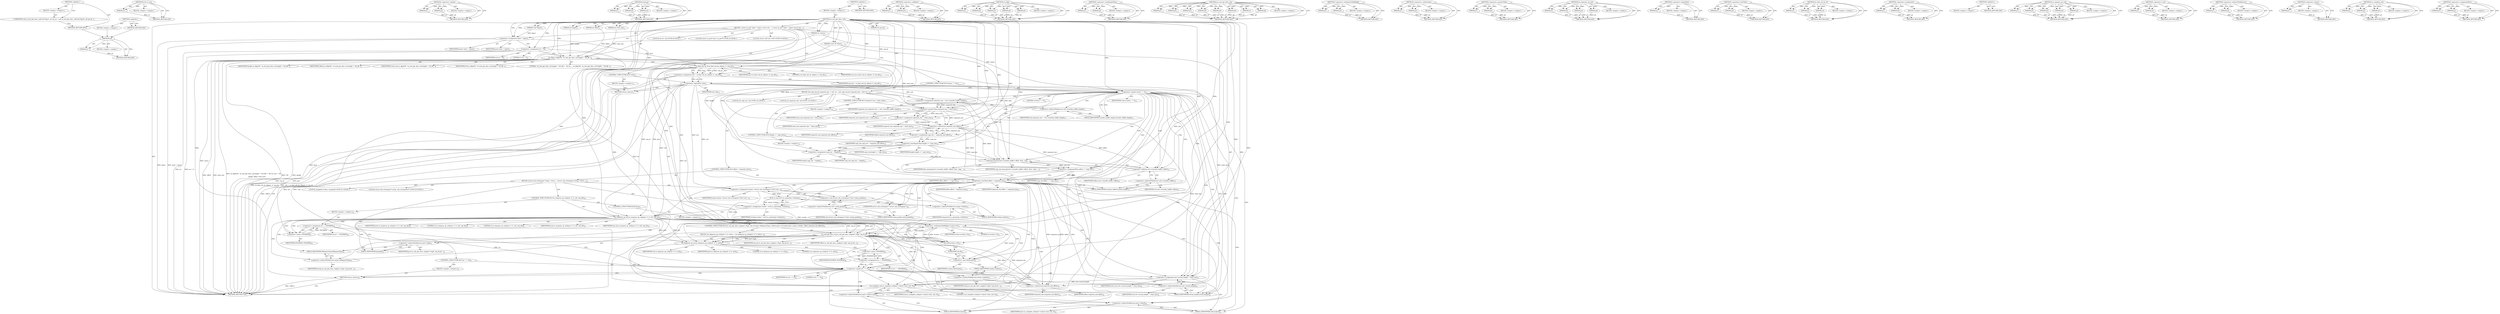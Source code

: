 digraph "&lt;global&gt;" {
vulnerable_307 [label=<(METHOD,u8)>];
vulnerable_308 [label=<(PARAM,p1)>];
vulnerable_309 [label=<(BLOCK,&lt;empty&gt;,&lt;empty&gt;)>];
vulnerable_310 [label=<(METHOD_RETURN,ANY)>];
vulnerable_280 [label=<(METHOD,le16_to_cpu)>];
vulnerable_281 [label=<(PARAM,p1)>];
vulnerable_282 [label=<(BLOCK,&lt;empty&gt;,&lt;empty&gt;)>];
vulnerable_283 [label=<(METHOD_RETURN,ANY)>];
vulnerable_229 [label=<(METHOD,&lt;operator&gt;.equals)>];
vulnerable_230 [label=<(PARAM,p1)>];
vulnerable_231 [label=<(PARAM,p2)>];
vulnerable_232 [label=<(BLOCK,&lt;empty&gt;,&lt;empty&gt;)>];
vulnerable_233 [label=<(METHOD_RETURN,ANY)>];
vulnerable_254 [label=<(METHOD,memcpy)>];
vulnerable_255 [label=<(PARAM,p1)>];
vulnerable_256 [label=<(PARAM,p2)>];
vulnerable_257 [label=<(PARAM,p3)>];
vulnerable_258 [label=<(BLOCK,&lt;empty&gt;,&lt;empty&gt;)>];
vulnerable_259 [label=<(METHOD_RETURN,ANY)>];
vulnerable_6 [label=<(METHOD,&lt;global&gt;)<SUB>1</SUB>>];
vulnerable_7 [label=<(BLOCK,&lt;empty&gt;,&lt;empty&gt;)<SUB>1</SUB>>];
vulnerable_8 [label=<(METHOD,oz_hcd_get_desc_cnf)<SUB>1</SUB>>];
vulnerable_9 [label=<(PARAM,void *hport)<SUB>1</SUB>>];
vulnerable_10 [label=<(PARAM,u8 req_id)<SUB>1</SUB>>];
vulnerable_11 [label=<(PARAM,int status)<SUB>1</SUB>>];
vulnerable_12 [label=<(PARAM,const u8 *desc)<SUB>1</SUB>>];
vulnerable_13 [label=<(PARAM,int length)<SUB>2</SUB>>];
vulnerable_14 [label=<(PARAM,int offset)<SUB>2</SUB>>];
vulnerable_15 [label=<(PARAM,int total_size)<SUB>2</SUB>>];
vulnerable_16 [label=<(BLOCK,{
 	struct oz_port *port = hport;
 	struct urb ...,{
 	struct oz_port *port = hport;
 	struct urb ...)<SUB>3</SUB>>];
vulnerable_17 [label="<(LOCAL,struct oz_port* port: oz_port*)<SUB>4</SUB>>"];
vulnerable_18 [label=<(&lt;operator&gt;.assignment,*port = hport)<SUB>4</SUB>>];
vulnerable_19 [label=<(IDENTIFIER,port,*port = hport)<SUB>4</SUB>>];
vulnerable_20 [label=<(IDENTIFIER,hport,*port = hport)<SUB>4</SUB>>];
vulnerable_21 [label="<(LOCAL,struct urb* urb: urb*)<SUB>5</SUB>>"];
vulnerable_22 [label="<(LOCAL,int err: int)<SUB>6</SUB>>"];
vulnerable_23 [label=<(&lt;operator&gt;.assignment,err = 0)<SUB>6</SUB>>];
vulnerable_24 [label=<(IDENTIFIER,err,err = 0)<SUB>6</SUB>>];
vulnerable_25 [label=<(LITERAL,0,err = 0)<SUB>6</SUB>>];
vulnerable_26 [label=<(oz_dbg,oz_dbg(ON, &quot;oz_hcd_get_desc_cnf length = %d off...)<SUB>8</SUB>>];
vulnerable_27 [label=<(IDENTIFIER,ON,oz_dbg(ON, &quot;oz_hcd_get_desc_cnf length = %d off...)<SUB>8</SUB>>];
vulnerable_28 [label=<(LITERAL,&quot;oz_hcd_get_desc_cnf length = %d offs = %d tot_...,oz_dbg(ON, &quot;oz_hcd_get_desc_cnf length = %d off...)<SUB>8</SUB>>];
vulnerable_29 [label=<(IDENTIFIER,length,oz_dbg(ON, &quot;oz_hcd_get_desc_cnf length = %d off...)<SUB>9</SUB>>];
vulnerable_30 [label=<(IDENTIFIER,offset,oz_dbg(ON, &quot;oz_hcd_get_desc_cnf length = %d off...)<SUB>9</SUB>>];
vulnerable_31 [label=<(IDENTIFIER,total_size,oz_dbg(ON, &quot;oz_hcd_get_desc_cnf length = %d off...)<SUB>9</SUB>>];
vulnerable_32 [label=<(&lt;operator&gt;.assignment,urb = oz_find_urb_by_id(port, 0, req_id))<SUB>10</SUB>>];
vulnerable_33 [label=<(IDENTIFIER,urb,urb = oz_find_urb_by_id(port, 0, req_id))<SUB>10</SUB>>];
vulnerable_34 [label=<(oz_find_urb_by_id,oz_find_urb_by_id(port, 0, req_id))<SUB>10</SUB>>];
vulnerable_35 [label=<(IDENTIFIER,port,oz_find_urb_by_id(port, 0, req_id))<SUB>10</SUB>>];
vulnerable_36 [label=<(LITERAL,0,oz_find_urb_by_id(port, 0, req_id))<SUB>10</SUB>>];
vulnerable_37 [label=<(IDENTIFIER,req_id,oz_find_urb_by_id(port, 0, req_id))<SUB>10</SUB>>];
vulnerable_38 [label=<(CONTROL_STRUCTURE,IF,if (!urb))<SUB>11</SUB>>];
vulnerable_39 [label=<(&lt;operator&gt;.logicalNot,!urb)<SUB>11</SUB>>];
vulnerable_40 [label=<(IDENTIFIER,urb,!urb)<SUB>11</SUB>>];
vulnerable_41 [label=<(BLOCK,&lt;empty&gt;,&lt;empty&gt;)<SUB>12</SUB>>];
vulnerable_42 [label=<(RETURN,return;,return;)<SUB>12</SUB>>];
vulnerable_43 [label=<(CONTROL_STRUCTURE,IF,if (status == 0))<SUB>13</SUB>>];
vulnerable_44 [label=<(&lt;operator&gt;.equals,status == 0)<SUB>13</SUB>>];
vulnerable_45 [label=<(IDENTIFIER,status,status == 0)<SUB>13</SUB>>];
vulnerable_46 [label=<(LITERAL,0,status == 0)<SUB>13</SUB>>];
vulnerable_47 [label=<(BLOCK,{
		int copy_len;
		int required_size = urb-&gt;tr...,{
		int copy_len;
		int required_size = urb-&gt;tr...)<SUB>13</SUB>>];
vulnerable_48 [label="<(LOCAL,int copy_len: int)<SUB>14</SUB>>"];
vulnerable_49 [label="<(LOCAL,int required_size: int)<SUB>15</SUB>>"];
vulnerable_50 [label=<(&lt;operator&gt;.assignment,required_size = urb-&gt;transfer_buffer_length)<SUB>15</SUB>>];
vulnerable_51 [label=<(IDENTIFIER,required_size,required_size = urb-&gt;transfer_buffer_length)<SUB>15</SUB>>];
vulnerable_52 [label=<(&lt;operator&gt;.indirectFieldAccess,urb-&gt;transfer_buffer_length)<SUB>15</SUB>>];
vulnerable_53 [label=<(IDENTIFIER,urb,required_size = urb-&gt;transfer_buffer_length)<SUB>15</SUB>>];
vulnerable_54 [label=<(FIELD_IDENTIFIER,transfer_buffer_length,transfer_buffer_length)<SUB>15</SUB>>];
vulnerable_55 [label=<(CONTROL_STRUCTURE,IF,if (required_size &gt; total_size))<SUB>17</SUB>>];
vulnerable_56 [label=<(&lt;operator&gt;.greaterThan,required_size &gt; total_size)<SUB>17</SUB>>];
vulnerable_57 [label=<(IDENTIFIER,required_size,required_size &gt; total_size)<SUB>17</SUB>>];
vulnerable_58 [label=<(IDENTIFIER,total_size,required_size &gt; total_size)<SUB>17</SUB>>];
vulnerable_59 [label=<(BLOCK,&lt;empty&gt;,&lt;empty&gt;)<SUB>18</SUB>>];
vulnerable_60 [label=<(&lt;operator&gt;.assignment,required_size = total_size)<SUB>18</SUB>>];
vulnerable_61 [label=<(IDENTIFIER,required_size,required_size = total_size)<SUB>18</SUB>>];
vulnerable_62 [label=<(IDENTIFIER,total_size,required_size = total_size)<SUB>18</SUB>>];
vulnerable_63 [label=<(&lt;operator&gt;.assignment,copy_len = required_size-offset)<SUB>19</SUB>>];
vulnerable_64 [label=<(IDENTIFIER,copy_len,copy_len = required_size-offset)<SUB>19</SUB>>];
vulnerable_65 [label=<(&lt;operator&gt;.subtraction,required_size-offset)<SUB>19</SUB>>];
vulnerable_66 [label=<(IDENTIFIER,required_size,required_size-offset)<SUB>19</SUB>>];
vulnerable_67 [label=<(IDENTIFIER,offset,required_size-offset)<SUB>19</SUB>>];
vulnerable_68 [label=<(CONTROL_STRUCTURE,IF,if (length &lt;= copy_len))<SUB>20</SUB>>];
vulnerable_69 [label=<(&lt;operator&gt;.lessEqualsThan,length &lt;= copy_len)<SUB>20</SUB>>];
vulnerable_70 [label=<(IDENTIFIER,length,length &lt;= copy_len)<SUB>20</SUB>>];
vulnerable_71 [label=<(IDENTIFIER,copy_len,length &lt;= copy_len)<SUB>20</SUB>>];
vulnerable_72 [label=<(BLOCK,&lt;empty&gt;,&lt;empty&gt;)<SUB>21</SUB>>];
vulnerable_73 [label=<(&lt;operator&gt;.assignment,copy_len = length)<SUB>21</SUB>>];
vulnerable_74 [label=<(IDENTIFIER,copy_len,copy_len = length)<SUB>21</SUB>>];
vulnerable_75 [label=<(IDENTIFIER,length,copy_len = length)<SUB>21</SUB>>];
vulnerable_76 [label=<(memcpy,memcpy(urb-&gt;transfer_buffer+offset, desc, copy_...)<SUB>22</SUB>>];
vulnerable_77 [label=<(&lt;operator&gt;.addition,urb-&gt;transfer_buffer+offset)<SUB>22</SUB>>];
vulnerable_78 [label=<(&lt;operator&gt;.indirectFieldAccess,urb-&gt;transfer_buffer)<SUB>22</SUB>>];
vulnerable_79 [label=<(IDENTIFIER,urb,urb-&gt;transfer_buffer+offset)<SUB>22</SUB>>];
vulnerable_80 [label=<(FIELD_IDENTIFIER,transfer_buffer,transfer_buffer)<SUB>22</SUB>>];
vulnerable_81 [label=<(IDENTIFIER,offset,urb-&gt;transfer_buffer+offset)<SUB>22</SUB>>];
vulnerable_82 [label=<(IDENTIFIER,desc,memcpy(urb-&gt;transfer_buffer+offset, desc, copy_...)<SUB>22</SUB>>];
vulnerable_83 [label=<(IDENTIFIER,copy_len,memcpy(urb-&gt;transfer_buffer+offset, desc, copy_...)<SUB>22</SUB>>];
vulnerable_84 [label=<(&lt;operator&gt;.assignmentPlus,offset += copy_len)<SUB>23</SUB>>];
vulnerable_85 [label=<(IDENTIFIER,offset,offset += copy_len)<SUB>23</SUB>>];
vulnerable_86 [label=<(IDENTIFIER,copy_len,offset += copy_len)<SUB>23</SUB>>];
vulnerable_87 [label=<(CONTROL_STRUCTURE,IF,if (offset &lt; required_size))<SUB>24</SUB>>];
vulnerable_88 [label=<(&lt;operator&gt;.lessThan,offset &lt; required_size)<SUB>24</SUB>>];
vulnerable_89 [label=<(IDENTIFIER,offset,offset &lt; required_size)<SUB>24</SUB>>];
vulnerable_90 [label=<(IDENTIFIER,required_size,offset &lt; required_size)<SUB>24</SUB>>];
vulnerable_91 [label=<(BLOCK,{
			struct usb_ctrlrequest *setup =
				(struc...,{
			struct usb_ctrlrequest *setup =
				(struc...)<SUB>24</SUB>>];
vulnerable_92 [label="<(LOCAL,struct usb_ctrlrequest* setup: usb_ctrlrequest*)<SUB>25</SUB>>"];
vulnerable_93 [label=<(&lt;operator&gt;.assignment,*setup =
				(struct usb_ctrlrequest *)urb-&gt;set...)<SUB>25</SUB>>];
vulnerable_94 [label=<(IDENTIFIER,setup,*setup =
				(struct usb_ctrlrequest *)urb-&gt;set...)<SUB>25</SUB>>];
vulnerable_95 [label=<(&lt;operator&gt;.cast,(struct usb_ctrlrequest *)urb-&gt;setup_packet)<SUB>26</SUB>>];
vulnerable_96 [label=<(UNKNOWN,struct usb_ctrlrequest *,struct usb_ctrlrequest *)<SUB>26</SUB>>];
vulnerable_97 [label=<(&lt;operator&gt;.indirectFieldAccess,urb-&gt;setup_packet)<SUB>26</SUB>>];
vulnerable_98 [label=<(IDENTIFIER,urb,(struct usb_ctrlrequest *)urb-&gt;setup_packet)<SUB>26</SUB>>];
vulnerable_99 [label=<(FIELD_IDENTIFIER,setup_packet,setup_packet)<SUB>26</SUB>>];
vulnerable_100 [label="<(LOCAL,unsigned wvalue: unsigned)<SUB>27</SUB>>"];
vulnerable_101 [label=<(&lt;operator&gt;.assignment,wvalue = le16_to_cpu(setup-&gt;wValue))<SUB>27</SUB>>];
vulnerable_102 [label=<(IDENTIFIER,wvalue,wvalue = le16_to_cpu(setup-&gt;wValue))<SUB>27</SUB>>];
vulnerable_103 [label=<(le16_to_cpu,le16_to_cpu(setup-&gt;wValue))<SUB>27</SUB>>];
vulnerable_104 [label=<(&lt;operator&gt;.indirectFieldAccess,setup-&gt;wValue)<SUB>27</SUB>>];
vulnerable_105 [label=<(IDENTIFIER,setup,le16_to_cpu(setup-&gt;wValue))<SUB>27</SUB>>];
vulnerable_106 [label=<(FIELD_IDENTIFIER,wValue,wValue)<SUB>27</SUB>>];
vulnerable_107 [label=<(CONTROL_STRUCTURE,IF,if (oz_enqueue_ep_urb(port, 0, 0, urb, req_id)))<SUB>29</SUB>>];
vulnerable_108 [label=<(oz_enqueue_ep_urb,oz_enqueue_ep_urb(port, 0, 0, urb, req_id))<SUB>29</SUB>>];
vulnerable_109 [label=<(IDENTIFIER,port,oz_enqueue_ep_urb(port, 0, 0, urb, req_id))<SUB>29</SUB>>];
vulnerable_110 [label=<(LITERAL,0,oz_enqueue_ep_urb(port, 0, 0, urb, req_id))<SUB>29</SUB>>];
vulnerable_111 [label=<(LITERAL,0,oz_enqueue_ep_urb(port, 0, 0, urb, req_id))<SUB>29</SUB>>];
vulnerable_112 [label=<(IDENTIFIER,urb,oz_enqueue_ep_urb(port, 0, 0, urb, req_id))<SUB>29</SUB>>];
vulnerable_113 [label=<(IDENTIFIER,req_id,oz_enqueue_ep_urb(port, 0, 0, urb, req_id))<SUB>29</SUB>>];
vulnerable_114 [label=<(BLOCK,&lt;empty&gt;,&lt;empty&gt;)<SUB>30</SUB>>];
vulnerable_115 [label=<(&lt;operator&gt;.assignment,err = -ENOMEM)<SUB>30</SUB>>];
vulnerable_116 [label=<(IDENTIFIER,err,err = -ENOMEM)<SUB>30</SUB>>];
vulnerable_117 [label=<(&lt;operator&gt;.minus,-ENOMEM)<SUB>30</SUB>>];
vulnerable_118 [label=<(IDENTIFIER,ENOMEM,-ENOMEM)<SUB>30</SUB>>];
vulnerable_119 [label=<(CONTROL_STRUCTURE,ELSE,else)<SUB>31</SUB>>];
vulnerable_120 [label=<(BLOCK,&lt;empty&gt;,&lt;empty&gt;)<SUB>31</SUB>>];
vulnerable_121 [label=<(CONTROL_STRUCTURE,IF,if (oz_usb_get_desc_req(port-&gt;hpd, req_id,
					setup-&gt;bRequestType, (u8)(wvalue&gt;&gt;8),
					(u8)wvalue, setup-&gt;wIndex, offset,
					required_size-offset)))<SUB>31</SUB>>];
vulnerable_122 [label=<(oz_usb_get_desc_req,oz_usb_get_desc_req(port-&gt;hpd, req_id,
					set...)<SUB>31</SUB>>];
vulnerable_123 [label=<(&lt;operator&gt;.indirectFieldAccess,port-&gt;hpd)<SUB>31</SUB>>];
vulnerable_124 [label=<(IDENTIFIER,port,oz_usb_get_desc_req(port-&gt;hpd, req_id,
					set...)<SUB>31</SUB>>];
vulnerable_125 [label=<(FIELD_IDENTIFIER,hpd,hpd)<SUB>31</SUB>>];
vulnerable_126 [label=<(IDENTIFIER,req_id,oz_usb_get_desc_req(port-&gt;hpd, req_id,
					set...)<SUB>31</SUB>>];
vulnerable_127 [label=<(&lt;operator&gt;.indirectFieldAccess,setup-&gt;bRequestType)<SUB>32</SUB>>];
vulnerable_128 [label=<(IDENTIFIER,setup,oz_usb_get_desc_req(port-&gt;hpd, req_id,
					set...)<SUB>32</SUB>>];
vulnerable_129 [label=<(FIELD_IDENTIFIER,bRequestType,bRequestType)<SUB>32</SUB>>];
vulnerable_130 [label=<(u8,(u8)(wvalue&gt;&gt;8))<SUB>32</SUB>>];
vulnerable_131 [label=<(&lt;operator&gt;.arithmeticShiftRight,wvalue&gt;&gt;8)<SUB>32</SUB>>];
vulnerable_132 [label=<(IDENTIFIER,wvalue,wvalue&gt;&gt;8)<SUB>32</SUB>>];
vulnerable_133 [label=<(LITERAL,8,wvalue&gt;&gt;8)<SUB>32</SUB>>];
vulnerable_134 [label=<(&lt;operator&gt;.cast,(u8)wvalue)<SUB>33</SUB>>];
vulnerable_135 [label=<(UNKNOWN,u8,u8)<SUB>33</SUB>>];
vulnerable_136 [label=<(IDENTIFIER,wvalue,(u8)wvalue)<SUB>33</SUB>>];
vulnerable_137 [label=<(&lt;operator&gt;.indirectFieldAccess,setup-&gt;wIndex)<SUB>33</SUB>>];
vulnerable_138 [label=<(IDENTIFIER,setup,oz_usb_get_desc_req(port-&gt;hpd, req_id,
					set...)<SUB>33</SUB>>];
vulnerable_139 [label=<(FIELD_IDENTIFIER,wIndex,wIndex)<SUB>33</SUB>>];
vulnerable_140 [label=<(IDENTIFIER,offset,oz_usb_get_desc_req(port-&gt;hpd, req_id,
					set...)<SUB>33</SUB>>];
vulnerable_141 [label=<(&lt;operator&gt;.subtraction,required_size-offset)<SUB>34</SUB>>];
vulnerable_142 [label=<(IDENTIFIER,required_size,required_size-offset)<SUB>34</SUB>>];
vulnerable_143 [label=<(IDENTIFIER,offset,required_size-offset)<SUB>34</SUB>>];
vulnerable_144 [label=<(BLOCK,{
				oz_dequeue_ep_urb(port, 0, 0, urb);
				e...,{
				oz_dequeue_ep_urb(port, 0, 0, urb);
				e...)<SUB>34</SUB>>];
vulnerable_145 [label=<(oz_dequeue_ep_urb,oz_dequeue_ep_urb(port, 0, 0, urb))<SUB>35</SUB>>];
vulnerable_146 [label=<(IDENTIFIER,port,oz_dequeue_ep_urb(port, 0, 0, urb))<SUB>35</SUB>>];
vulnerable_147 [label=<(LITERAL,0,oz_dequeue_ep_urb(port, 0, 0, urb))<SUB>35</SUB>>];
vulnerable_148 [label=<(LITERAL,0,oz_dequeue_ep_urb(port, 0, 0, urb))<SUB>35</SUB>>];
vulnerable_149 [label=<(IDENTIFIER,urb,oz_dequeue_ep_urb(port, 0, 0, urb))<SUB>35</SUB>>];
vulnerable_150 [label=<(&lt;operator&gt;.assignment,err = -ENOMEM)<SUB>36</SUB>>];
vulnerable_151 [label=<(IDENTIFIER,err,err = -ENOMEM)<SUB>36</SUB>>];
vulnerable_152 [label=<(&lt;operator&gt;.minus,-ENOMEM)<SUB>36</SUB>>];
vulnerable_153 [label=<(IDENTIFIER,ENOMEM,-ENOMEM)<SUB>36</SUB>>];
vulnerable_154 [label=<(CONTROL_STRUCTURE,IF,if (err == 0))<SUB>38</SUB>>];
vulnerable_155 [label=<(&lt;operator&gt;.equals,err == 0)<SUB>38</SUB>>];
vulnerable_156 [label=<(IDENTIFIER,err,err == 0)<SUB>38</SUB>>];
vulnerable_157 [label=<(LITERAL,0,err == 0)<SUB>38</SUB>>];
vulnerable_158 [label=<(BLOCK,&lt;empty&gt;,&lt;empty&gt;)<SUB>39</SUB>>];
vulnerable_159 [label=<(RETURN,return;,return;)<SUB>39</SUB>>];
vulnerable_160 [label=<(&lt;operator&gt;.assignment,urb-&gt;actual_length = total_size)<SUB>42</SUB>>];
vulnerable_161 [label=<(&lt;operator&gt;.indirectFieldAccess,urb-&gt;actual_length)<SUB>42</SUB>>];
vulnerable_162 [label=<(IDENTIFIER,urb,urb-&gt;actual_length = total_size)<SUB>42</SUB>>];
vulnerable_163 [label=<(FIELD_IDENTIFIER,actual_length,actual_length)<SUB>42</SUB>>];
vulnerable_164 [label=<(IDENTIFIER,total_size,urb-&gt;actual_length = total_size)<SUB>42</SUB>>];
vulnerable_165 [label=<(oz_complete_urb,oz_complete_urb(port-&gt;ozhcd-&gt;hcd, urb, 0))<SUB>43</SUB>>];
vulnerable_166 [label=<(&lt;operator&gt;.indirectFieldAccess,port-&gt;ozhcd-&gt;hcd)<SUB>43</SUB>>];
vulnerable_167 [label=<(&lt;operator&gt;.indirectFieldAccess,port-&gt;ozhcd)<SUB>43</SUB>>];
vulnerable_168 [label=<(IDENTIFIER,port,oz_complete_urb(port-&gt;ozhcd-&gt;hcd, urb, 0))<SUB>43</SUB>>];
vulnerable_169 [label=<(FIELD_IDENTIFIER,ozhcd,ozhcd)<SUB>43</SUB>>];
vulnerable_170 [label=<(FIELD_IDENTIFIER,hcd,hcd)<SUB>43</SUB>>];
vulnerable_171 [label=<(IDENTIFIER,urb,oz_complete_urb(port-&gt;ozhcd-&gt;hcd, urb, 0))<SUB>43</SUB>>];
vulnerable_172 [label=<(LITERAL,0,oz_complete_urb(port-&gt;ozhcd-&gt;hcd, urb, 0))<SUB>43</SUB>>];
vulnerable_173 [label=<(METHOD_RETURN,void)<SUB>1</SUB>>];
vulnerable_175 [label=<(METHOD_RETURN,ANY)<SUB>1</SUB>>];
vulnerable_260 [label=<(METHOD,&lt;operator&gt;.addition)>];
vulnerable_261 [label=<(PARAM,p1)>];
vulnerable_262 [label=<(PARAM,p2)>];
vulnerable_263 [label=<(BLOCK,&lt;empty&gt;,&lt;empty&gt;)>];
vulnerable_264 [label=<(METHOD_RETURN,ANY)>];
vulnerable_211 [label=<(METHOD,oz_dbg)>];
vulnerable_212 [label=<(PARAM,p1)>];
vulnerable_213 [label=<(PARAM,p2)>];
vulnerable_214 [label=<(PARAM,p3)>];
vulnerable_215 [label=<(PARAM,p4)>];
vulnerable_216 [label=<(PARAM,p5)>];
vulnerable_217 [label=<(BLOCK,&lt;empty&gt;,&lt;empty&gt;)>];
vulnerable_218 [label=<(METHOD_RETURN,ANY)>];
vulnerable_249 [label=<(METHOD,&lt;operator&gt;.lessEqualsThan)>];
vulnerable_250 [label=<(PARAM,p1)>];
vulnerable_251 [label=<(PARAM,p2)>];
vulnerable_252 [label=<(BLOCK,&lt;empty&gt;,&lt;empty&gt;)>];
vulnerable_253 [label=<(METHOD_RETURN,ANY)>];
vulnerable_296 [label=<(METHOD,oz_usb_get_desc_req)>];
vulnerable_297 [label=<(PARAM,p1)>];
vulnerable_298 [label=<(PARAM,p2)>];
vulnerable_299 [label=<(PARAM,p3)>];
vulnerable_300 [label=<(PARAM,p4)>];
vulnerable_301 [label=<(PARAM,p5)>];
vulnerable_302 [label=<(PARAM,p6)>];
vulnerable_303 [label=<(PARAM,p7)>];
vulnerable_304 [label=<(PARAM,p8)>];
vulnerable_305 [label=<(BLOCK,&lt;empty&gt;,&lt;empty&gt;)>];
vulnerable_306 [label=<(METHOD_RETURN,ANY)>];
vulnerable_311 [label=<(METHOD,&lt;operator&gt;.arithmeticShiftRight)>];
vulnerable_312 [label=<(PARAM,p1)>];
vulnerable_313 [label=<(PARAM,p2)>];
vulnerable_314 [label=<(BLOCK,&lt;empty&gt;,&lt;empty&gt;)>];
vulnerable_315 [label=<(METHOD_RETURN,ANY)>];
vulnerable_244 [label=<(METHOD,&lt;operator&gt;.subtraction)>];
vulnerable_245 [label=<(PARAM,p1)>];
vulnerable_246 [label=<(PARAM,p2)>];
vulnerable_247 [label=<(BLOCK,&lt;empty&gt;,&lt;empty&gt;)>];
vulnerable_248 [label=<(METHOD_RETURN,ANY)>];
vulnerable_239 [label=<(METHOD,&lt;operator&gt;.greaterThan)>];
vulnerable_240 [label=<(PARAM,p1)>];
vulnerable_241 [label=<(PARAM,p2)>];
vulnerable_242 [label=<(BLOCK,&lt;empty&gt;,&lt;empty&gt;)>];
vulnerable_243 [label=<(METHOD_RETURN,ANY)>];
vulnerable_316 [label=<(METHOD,oz_dequeue_ep_urb)>];
vulnerable_317 [label=<(PARAM,p1)>];
vulnerable_318 [label=<(PARAM,p2)>];
vulnerable_319 [label=<(PARAM,p3)>];
vulnerable_320 [label=<(PARAM,p4)>];
vulnerable_321 [label=<(BLOCK,&lt;empty&gt;,&lt;empty&gt;)>];
vulnerable_322 [label=<(METHOD_RETURN,ANY)>];
vulnerable_225 [label=<(METHOD,&lt;operator&gt;.logicalNot)>];
vulnerable_226 [label=<(PARAM,p1)>];
vulnerable_227 [label=<(BLOCK,&lt;empty&gt;,&lt;empty&gt;)>];
vulnerable_228 [label=<(METHOD_RETURN,ANY)>];
vulnerable_270 [label=<(METHOD,&lt;operator&gt;.lessThan)>];
vulnerable_271 [label=<(PARAM,p1)>];
vulnerable_272 [label=<(PARAM,p2)>];
vulnerable_273 [label=<(BLOCK,&lt;empty&gt;,&lt;empty&gt;)>];
vulnerable_274 [label=<(METHOD_RETURN,ANY)>];
vulnerable_219 [label=<(METHOD,oz_find_urb_by_id)>];
vulnerable_220 [label=<(PARAM,p1)>];
vulnerable_221 [label=<(PARAM,p2)>];
vulnerable_222 [label=<(PARAM,p3)>];
vulnerable_223 [label=<(BLOCK,&lt;empty&gt;,&lt;empty&gt;)>];
vulnerable_224 [label=<(METHOD_RETURN,ANY)>];
vulnerable_206 [label=<(METHOD,&lt;operator&gt;.assignment)>];
vulnerable_207 [label=<(PARAM,p1)>];
vulnerable_208 [label=<(PARAM,p2)>];
vulnerable_209 [label=<(BLOCK,&lt;empty&gt;,&lt;empty&gt;)>];
vulnerable_210 [label=<(METHOD_RETURN,ANY)>];
vulnerable_200 [label=<(METHOD,&lt;global&gt;)<SUB>1</SUB>>];
vulnerable_201 [label=<(BLOCK,&lt;empty&gt;,&lt;empty&gt;)>];
vulnerable_202 [label=<(METHOD_RETURN,ANY)>];
vulnerable_284 [label=<(METHOD,oz_enqueue_ep_urb)>];
vulnerable_285 [label=<(PARAM,p1)>];
vulnerable_286 [label=<(PARAM,p2)>];
vulnerable_287 [label=<(PARAM,p3)>];
vulnerable_288 [label=<(PARAM,p4)>];
vulnerable_289 [label=<(PARAM,p5)>];
vulnerable_290 [label=<(BLOCK,&lt;empty&gt;,&lt;empty&gt;)>];
vulnerable_291 [label=<(METHOD_RETURN,ANY)>];
vulnerable_275 [label=<(METHOD,&lt;operator&gt;.cast)>];
vulnerable_276 [label=<(PARAM,p1)>];
vulnerable_277 [label=<(PARAM,p2)>];
vulnerable_278 [label=<(BLOCK,&lt;empty&gt;,&lt;empty&gt;)>];
vulnerable_279 [label=<(METHOD_RETURN,ANY)>];
vulnerable_234 [label=<(METHOD,&lt;operator&gt;.indirectFieldAccess)>];
vulnerable_235 [label=<(PARAM,p1)>];
vulnerable_236 [label=<(PARAM,p2)>];
vulnerable_237 [label=<(BLOCK,&lt;empty&gt;,&lt;empty&gt;)>];
vulnerable_238 [label=<(METHOD_RETURN,ANY)>];
vulnerable_292 [label=<(METHOD,&lt;operator&gt;.minus)>];
vulnerable_293 [label=<(PARAM,p1)>];
vulnerable_294 [label=<(BLOCK,&lt;empty&gt;,&lt;empty&gt;)>];
vulnerable_295 [label=<(METHOD_RETURN,ANY)>];
vulnerable_323 [label=<(METHOD,oz_complete_urb)>];
vulnerable_324 [label=<(PARAM,p1)>];
vulnerable_325 [label=<(PARAM,p2)>];
vulnerable_326 [label=<(PARAM,p3)>];
vulnerable_327 [label=<(BLOCK,&lt;empty&gt;,&lt;empty&gt;)>];
vulnerable_328 [label=<(METHOD_RETURN,ANY)>];
vulnerable_265 [label=<(METHOD,&lt;operator&gt;.assignmentPlus)>];
vulnerable_266 [label=<(PARAM,p1)>];
vulnerable_267 [label=<(PARAM,p2)>];
vulnerable_268 [label=<(BLOCK,&lt;empty&gt;,&lt;empty&gt;)>];
vulnerable_269 [label=<(METHOD_RETURN,ANY)>];
fixed_6 [label=<(METHOD,&lt;global&gt;)<SUB>1</SUB>>];
fixed_7 [label=<(BLOCK,&lt;empty&gt;,&lt;empty&gt;)<SUB>1</SUB>>];
fixed_8 [label=<(UNKNOWN,void oz_hcd_get_desc_cnf(void *hport, u8 req_id...,void oz_hcd_get_desc_cnf(void *hport, u8 req_id...)<SUB>1</SUB>>];
fixed_9 [label=<(METHOD_RETURN,ANY)<SUB>1</SUB>>];
fixed_14 [label=<(METHOD,&lt;global&gt;)<SUB>1</SUB>>];
fixed_15 [label=<(BLOCK,&lt;empty&gt;,&lt;empty&gt;)>];
fixed_16 [label=<(METHOD_RETURN,ANY)>];
vulnerable_307 -> vulnerable_308  [key=0, label="AST: "];
vulnerable_307 -> vulnerable_308  [key=1, label="DDG: "];
vulnerable_307 -> vulnerable_309  [key=0, label="AST: "];
vulnerable_307 -> vulnerable_310  [key=0, label="AST: "];
vulnerable_307 -> vulnerable_310  [key=1, label="CFG: "];
vulnerable_308 -> vulnerable_310  [key=0, label="DDG: p1"];
vulnerable_280 -> vulnerable_281  [key=0, label="AST: "];
vulnerable_280 -> vulnerable_281  [key=1, label="DDG: "];
vulnerable_280 -> vulnerable_282  [key=0, label="AST: "];
vulnerable_280 -> vulnerable_283  [key=0, label="AST: "];
vulnerable_280 -> vulnerable_283  [key=1, label="CFG: "];
vulnerable_281 -> vulnerable_283  [key=0, label="DDG: p1"];
vulnerable_229 -> vulnerable_230  [key=0, label="AST: "];
vulnerable_229 -> vulnerable_230  [key=1, label="DDG: "];
vulnerable_229 -> vulnerable_232  [key=0, label="AST: "];
vulnerable_229 -> vulnerable_231  [key=0, label="AST: "];
vulnerable_229 -> vulnerable_231  [key=1, label="DDG: "];
vulnerable_229 -> vulnerable_233  [key=0, label="AST: "];
vulnerable_229 -> vulnerable_233  [key=1, label="CFG: "];
vulnerable_230 -> vulnerable_233  [key=0, label="DDG: p1"];
vulnerable_231 -> vulnerable_233  [key=0, label="DDG: p2"];
vulnerable_254 -> vulnerable_255  [key=0, label="AST: "];
vulnerable_254 -> vulnerable_255  [key=1, label="DDG: "];
vulnerable_254 -> vulnerable_258  [key=0, label="AST: "];
vulnerable_254 -> vulnerable_256  [key=0, label="AST: "];
vulnerable_254 -> vulnerable_256  [key=1, label="DDG: "];
vulnerable_254 -> vulnerable_259  [key=0, label="AST: "];
vulnerable_254 -> vulnerable_259  [key=1, label="CFG: "];
vulnerable_254 -> vulnerable_257  [key=0, label="AST: "];
vulnerable_254 -> vulnerable_257  [key=1, label="DDG: "];
vulnerable_255 -> vulnerable_259  [key=0, label="DDG: p1"];
vulnerable_256 -> vulnerable_259  [key=0, label="DDG: p2"];
vulnerable_257 -> vulnerable_259  [key=0, label="DDG: p3"];
vulnerable_6 -> vulnerable_7  [key=0, label="AST: "];
vulnerable_6 -> vulnerable_175  [key=0, label="AST: "];
vulnerable_6 -> vulnerable_175  [key=1, label="CFG: "];
vulnerable_7 -> vulnerable_8  [key=0, label="AST: "];
vulnerable_8 -> vulnerable_9  [key=0, label="AST: "];
vulnerable_8 -> vulnerable_9  [key=1, label="DDG: "];
vulnerable_8 -> vulnerable_10  [key=0, label="AST: "];
vulnerable_8 -> vulnerable_10  [key=1, label="DDG: "];
vulnerable_8 -> vulnerable_11  [key=0, label="AST: "];
vulnerable_8 -> vulnerable_11  [key=1, label="DDG: "];
vulnerable_8 -> vulnerable_12  [key=0, label="AST: "];
vulnerable_8 -> vulnerable_12  [key=1, label="DDG: "];
vulnerable_8 -> vulnerable_13  [key=0, label="AST: "];
vulnerable_8 -> vulnerable_13  [key=1, label="DDG: "];
vulnerable_8 -> vulnerable_14  [key=0, label="AST: "];
vulnerable_8 -> vulnerable_14  [key=1, label="DDG: "];
vulnerable_8 -> vulnerable_15  [key=0, label="AST: "];
vulnerable_8 -> vulnerable_15  [key=1, label="DDG: "];
vulnerable_8 -> vulnerable_16  [key=0, label="AST: "];
vulnerable_8 -> vulnerable_173  [key=0, label="AST: "];
vulnerable_8 -> vulnerable_18  [key=0, label="CFG: "];
vulnerable_8 -> vulnerable_18  [key=1, label="DDG: "];
vulnerable_8 -> vulnerable_23  [key=0, label="DDG: "];
vulnerable_8 -> vulnerable_160  [key=0, label="DDG: "];
vulnerable_8 -> vulnerable_26  [key=0, label="DDG: "];
vulnerable_8 -> vulnerable_165  [key=0, label="DDG: "];
vulnerable_8 -> vulnerable_34  [key=0, label="DDG: "];
vulnerable_8 -> vulnerable_39  [key=0, label="DDG: "];
vulnerable_8 -> vulnerable_42  [key=0, label="DDG: "];
vulnerable_8 -> vulnerable_44  [key=0, label="DDG: "];
vulnerable_8 -> vulnerable_84  [key=0, label="DDG: "];
vulnerable_8 -> vulnerable_76  [key=0, label="DDG: "];
vulnerable_8 -> vulnerable_56  [key=0, label="DDG: "];
vulnerable_8 -> vulnerable_60  [key=0, label="DDG: "];
vulnerable_8 -> vulnerable_65  [key=0, label="DDG: "];
vulnerable_8 -> vulnerable_69  [key=0, label="DDG: "];
vulnerable_8 -> vulnerable_73  [key=0, label="DDG: "];
vulnerable_8 -> vulnerable_77  [key=0, label="DDG: "];
vulnerable_8 -> vulnerable_88  [key=0, label="DDG: "];
vulnerable_8 -> vulnerable_108  [key=0, label="DDG: "];
vulnerable_8 -> vulnerable_155  [key=0, label="DDG: "];
vulnerable_8 -> vulnerable_159  [key=0, label="DDG: "];
vulnerable_8 -> vulnerable_117  [key=0, label="DDG: "];
vulnerable_8 -> vulnerable_122  [key=0, label="DDG: "];
vulnerable_8 -> vulnerable_134  [key=0, label="DDG: "];
vulnerable_8 -> vulnerable_141  [key=0, label="DDG: "];
vulnerable_8 -> vulnerable_145  [key=0, label="DDG: "];
vulnerable_8 -> vulnerable_131  [key=0, label="DDG: "];
vulnerable_8 -> vulnerable_152  [key=0, label="DDG: "];
vulnerable_9 -> vulnerable_18  [key=0, label="DDG: hport"];
vulnerable_10 -> vulnerable_34  [key=0, label="DDG: req_id"];
vulnerable_11 -> vulnerable_173  [key=0, label="DDG: status"];
vulnerable_11 -> vulnerable_44  [key=0, label="DDG: status"];
vulnerable_12 -> vulnerable_173  [key=0, label="DDG: desc"];
vulnerable_12 -> vulnerable_76  [key=0, label="DDG: desc"];
vulnerable_13 -> vulnerable_26  [key=0, label="DDG: length"];
vulnerable_14 -> vulnerable_26  [key=0, label="DDG: offset"];
vulnerable_15 -> vulnerable_26  [key=0, label="DDG: total_size"];
vulnerable_16 -> vulnerable_17  [key=0, label="AST: "];
vulnerable_16 -> vulnerable_18  [key=0, label="AST: "];
vulnerable_16 -> vulnerable_21  [key=0, label="AST: "];
vulnerable_16 -> vulnerable_22  [key=0, label="AST: "];
vulnerable_16 -> vulnerable_23  [key=0, label="AST: "];
vulnerable_16 -> vulnerable_26  [key=0, label="AST: "];
vulnerable_16 -> vulnerable_32  [key=0, label="AST: "];
vulnerable_16 -> vulnerable_38  [key=0, label="AST: "];
vulnerable_16 -> vulnerable_43  [key=0, label="AST: "];
vulnerable_16 -> vulnerable_160  [key=0, label="AST: "];
vulnerable_16 -> vulnerable_165  [key=0, label="AST: "];
vulnerable_18 -> vulnerable_19  [key=0, label="AST: "];
vulnerable_18 -> vulnerable_20  [key=0, label="AST: "];
vulnerable_18 -> vulnerable_23  [key=0, label="CFG: "];
vulnerable_18 -> vulnerable_173  [key=0, label="DDG: hport"];
vulnerable_18 -> vulnerable_173  [key=1, label="DDG: *port = hport"];
vulnerable_18 -> vulnerable_34  [key=0, label="DDG: port"];
vulnerable_23 -> vulnerable_24  [key=0, label="AST: "];
vulnerable_23 -> vulnerable_25  [key=0, label="AST: "];
vulnerable_23 -> vulnerable_26  [key=0, label="CFG: "];
vulnerable_23 -> vulnerable_173  [key=0, label="DDG: err"];
vulnerable_23 -> vulnerable_173  [key=1, label="DDG: err = 0"];
vulnerable_23 -> vulnerable_155  [key=0, label="DDG: err"];
vulnerable_26 -> vulnerable_27  [key=0, label="AST: "];
vulnerable_26 -> vulnerable_28  [key=0, label="AST: "];
vulnerable_26 -> vulnerable_29  [key=0, label="AST: "];
vulnerable_26 -> vulnerable_30  [key=0, label="AST: "];
vulnerable_26 -> vulnerable_31  [key=0, label="AST: "];
vulnerable_26 -> vulnerable_34  [key=0, label="CFG: "];
vulnerable_26 -> vulnerable_173  [key=0, label="DDG: length"];
vulnerable_26 -> vulnerable_173  [key=1, label="DDG: offset"];
vulnerable_26 -> vulnerable_173  [key=2, label="DDG: total_size"];
vulnerable_26 -> vulnerable_173  [key=3, label="DDG: oz_dbg(ON, &quot;oz_hcd_get_desc_cnf length = %d offs = %d tot_size = %d\n&quot;,
	       length, offset, total_size)"];
vulnerable_26 -> vulnerable_173  [key=4, label="DDG: ON"];
vulnerable_26 -> vulnerable_160  [key=0, label="DDG: total_size"];
vulnerable_26 -> vulnerable_56  [key=0, label="DDG: total_size"];
vulnerable_26 -> vulnerable_65  [key=0, label="DDG: offset"];
vulnerable_26 -> vulnerable_69  [key=0, label="DDG: length"];
vulnerable_32 -> vulnerable_33  [key=0, label="AST: "];
vulnerable_32 -> vulnerable_34  [key=0, label="AST: "];
vulnerable_32 -> vulnerable_39  [key=0, label="CFG: "];
vulnerable_32 -> vulnerable_39  [key=1, label="DDG: urb"];
vulnerable_32 -> vulnerable_173  [key=0, label="DDG: oz_find_urb_by_id(port, 0, req_id)"];
vulnerable_32 -> vulnerable_173  [key=1, label="DDG: urb = oz_find_urb_by_id(port, 0, req_id)"];
vulnerable_34 -> vulnerable_35  [key=0, label="AST: "];
vulnerable_34 -> vulnerable_36  [key=0, label="AST: "];
vulnerable_34 -> vulnerable_37  [key=0, label="AST: "];
vulnerable_34 -> vulnerable_32  [key=0, label="CFG: "];
vulnerable_34 -> vulnerable_32  [key=1, label="DDG: port"];
vulnerable_34 -> vulnerable_32  [key=2, label="DDG: 0"];
vulnerable_34 -> vulnerable_32  [key=3, label="DDG: req_id"];
vulnerable_34 -> vulnerable_173  [key=0, label="DDG: port"];
vulnerable_34 -> vulnerable_173  [key=1, label="DDG: req_id"];
vulnerable_34 -> vulnerable_108  [key=0, label="DDG: port"];
vulnerable_34 -> vulnerable_108  [key=1, label="DDG: req_id"];
vulnerable_38 -> vulnerable_39  [key=0, label="AST: "];
vulnerable_38 -> vulnerable_41  [key=0, label="AST: "];
vulnerable_39 -> vulnerable_40  [key=0, label="AST: "];
vulnerable_39 -> vulnerable_42  [key=0, label="CFG: "];
vulnerable_39 -> vulnerable_42  [key=1, label="CDG: "];
vulnerable_39 -> vulnerable_44  [key=0, label="CFG: "];
vulnerable_39 -> vulnerable_44  [key=1, label="CDG: "];
vulnerable_39 -> vulnerable_173  [key=0, label="DDG: urb"];
vulnerable_39 -> vulnerable_173  [key=1, label="DDG: !urb"];
vulnerable_39 -> vulnerable_165  [key=0, label="DDG: urb"];
vulnerable_39 -> vulnerable_50  [key=0, label="DDG: urb"];
vulnerable_39 -> vulnerable_76  [key=0, label="DDG: urb"];
vulnerable_39 -> vulnerable_77  [key=0, label="DDG: urb"];
vulnerable_39 -> vulnerable_93  [key=0, label="DDG: urb"];
vulnerable_39 -> vulnerable_95  [key=0, label="DDG: urb"];
vulnerable_39 -> vulnerable_108  [key=0, label="DDG: urb"];
vulnerable_39 -> vulnerable_145  [key=0, label="DDG: urb"];
vulnerable_41 -> vulnerable_42  [key=0, label="AST: "];
vulnerable_42 -> vulnerable_173  [key=0, label="CFG: "];
vulnerable_42 -> vulnerable_173  [key=1, label="DDG: &lt;RET&gt;"];
vulnerable_43 -> vulnerable_44  [key=0, label="AST: "];
vulnerable_43 -> vulnerable_47  [key=0, label="AST: "];
vulnerable_44 -> vulnerable_45  [key=0, label="AST: "];
vulnerable_44 -> vulnerable_46  [key=0, label="AST: "];
vulnerable_44 -> vulnerable_54  [key=0, label="CFG: "];
vulnerable_44 -> vulnerable_54  [key=1, label="CDG: "];
vulnerable_44 -> vulnerable_163  [key=0, label="CFG: "];
vulnerable_44 -> vulnerable_163  [key=1, label="CDG: "];
vulnerable_44 -> vulnerable_167  [key=0, label="CDG: "];
vulnerable_44 -> vulnerable_77  [key=0, label="CDG: "];
vulnerable_44 -> vulnerable_52  [key=0, label="CDG: "];
vulnerable_44 -> vulnerable_169  [key=0, label="CDG: "];
vulnerable_44 -> vulnerable_161  [key=0, label="CDG: "];
vulnerable_44 -> vulnerable_84  [key=0, label="CDG: "];
vulnerable_44 -> vulnerable_56  [key=0, label="CDG: "];
vulnerable_44 -> vulnerable_69  [key=0, label="CDG: "];
vulnerable_44 -> vulnerable_170  [key=0, label="CDG: "];
vulnerable_44 -> vulnerable_76  [key=0, label="CDG: "];
vulnerable_44 -> vulnerable_50  [key=0, label="CDG: "];
vulnerable_44 -> vulnerable_80  [key=0, label="CDG: "];
vulnerable_44 -> vulnerable_88  [key=0, label="CDG: "];
vulnerable_44 -> vulnerable_160  [key=0, label="CDG: "];
vulnerable_44 -> vulnerable_166  [key=0, label="CDG: "];
vulnerable_44 -> vulnerable_65  [key=0, label="CDG: "];
vulnerable_44 -> vulnerable_165  [key=0, label="CDG: "];
vulnerable_44 -> vulnerable_63  [key=0, label="CDG: "];
vulnerable_44 -> vulnerable_78  [key=0, label="CDG: "];
vulnerable_47 -> vulnerable_48  [key=0, label="AST: "];
vulnerable_47 -> vulnerable_49  [key=0, label="AST: "];
vulnerable_47 -> vulnerable_50  [key=0, label="AST: "];
vulnerable_47 -> vulnerable_55  [key=0, label="AST: "];
vulnerable_47 -> vulnerable_63  [key=0, label="AST: "];
vulnerable_47 -> vulnerable_68  [key=0, label="AST: "];
vulnerable_47 -> vulnerable_76  [key=0, label="AST: "];
vulnerable_47 -> vulnerable_84  [key=0, label="AST: "];
vulnerable_47 -> vulnerable_87  [key=0, label="AST: "];
vulnerable_50 -> vulnerable_51  [key=0, label="AST: "];
vulnerable_50 -> vulnerable_52  [key=0, label="AST: "];
vulnerable_50 -> vulnerable_56  [key=0, label="CFG: "];
vulnerable_50 -> vulnerable_56  [key=1, label="DDG: required_size"];
vulnerable_52 -> vulnerable_53  [key=0, label="AST: "];
vulnerable_52 -> vulnerable_54  [key=0, label="AST: "];
vulnerable_52 -> vulnerable_50  [key=0, label="CFG: "];
vulnerable_54 -> vulnerable_52  [key=0, label="CFG: "];
vulnerable_55 -> vulnerable_56  [key=0, label="AST: "];
vulnerable_55 -> vulnerable_59  [key=0, label="AST: "];
vulnerable_56 -> vulnerable_57  [key=0, label="AST: "];
vulnerable_56 -> vulnerable_58  [key=0, label="AST: "];
vulnerable_56 -> vulnerable_60  [key=0, label="CFG: "];
vulnerable_56 -> vulnerable_60  [key=1, label="DDG: total_size"];
vulnerable_56 -> vulnerable_60  [key=2, label="CDG: "];
vulnerable_56 -> vulnerable_65  [key=0, label="CFG: "];
vulnerable_56 -> vulnerable_65  [key=1, label="DDG: required_size"];
vulnerable_56 -> vulnerable_160  [key=0, label="DDG: total_size"];
vulnerable_59 -> vulnerable_60  [key=0, label="AST: "];
vulnerable_60 -> vulnerable_61  [key=0, label="AST: "];
vulnerable_60 -> vulnerable_62  [key=0, label="AST: "];
vulnerable_60 -> vulnerable_65  [key=0, label="CFG: "];
vulnerable_60 -> vulnerable_65  [key=1, label="DDG: required_size"];
vulnerable_63 -> vulnerable_64  [key=0, label="AST: "];
vulnerable_63 -> vulnerable_65  [key=0, label="AST: "];
vulnerable_63 -> vulnerable_69  [key=0, label="CFG: "];
vulnerable_63 -> vulnerable_69  [key=1, label="DDG: copy_len"];
vulnerable_65 -> vulnerable_66  [key=0, label="AST: "];
vulnerable_65 -> vulnerable_67  [key=0, label="AST: "];
vulnerable_65 -> vulnerable_63  [key=0, label="CFG: "];
vulnerable_65 -> vulnerable_63  [key=1, label="DDG: required_size"];
vulnerable_65 -> vulnerable_63  [key=2, label="DDG: offset"];
vulnerable_65 -> vulnerable_76  [key=0, label="DDG: offset"];
vulnerable_65 -> vulnerable_84  [key=0, label="DDG: offset"];
vulnerable_65 -> vulnerable_77  [key=0, label="DDG: offset"];
vulnerable_65 -> vulnerable_88  [key=0, label="DDG: required_size"];
vulnerable_68 -> vulnerable_69  [key=0, label="AST: "];
vulnerable_68 -> vulnerable_72  [key=0, label="AST: "];
vulnerable_69 -> vulnerable_70  [key=0, label="AST: "];
vulnerable_69 -> vulnerable_71  [key=0, label="AST: "];
vulnerable_69 -> vulnerable_73  [key=0, label="CFG: "];
vulnerable_69 -> vulnerable_73  [key=1, label="DDG: length"];
vulnerable_69 -> vulnerable_73  [key=2, label="CDG: "];
vulnerable_69 -> vulnerable_80  [key=0, label="CFG: "];
vulnerable_69 -> vulnerable_76  [key=0, label="DDG: copy_len"];
vulnerable_72 -> vulnerable_73  [key=0, label="AST: "];
vulnerable_73 -> vulnerable_74  [key=0, label="AST: "];
vulnerable_73 -> vulnerable_75  [key=0, label="AST: "];
vulnerable_73 -> vulnerable_80  [key=0, label="CFG: "];
vulnerable_73 -> vulnerable_76  [key=0, label="DDG: copy_len"];
vulnerable_76 -> vulnerable_77  [key=0, label="AST: "];
vulnerable_76 -> vulnerable_82  [key=0, label="AST: "];
vulnerable_76 -> vulnerable_83  [key=0, label="AST: "];
vulnerable_76 -> vulnerable_84  [key=0, label="CFG: "];
vulnerable_76 -> vulnerable_84  [key=1, label="DDG: copy_len"];
vulnerable_77 -> vulnerable_78  [key=0, label="AST: "];
vulnerable_77 -> vulnerable_81  [key=0, label="AST: "];
vulnerable_77 -> vulnerable_76  [key=0, label="CFG: "];
vulnerable_78 -> vulnerable_79  [key=0, label="AST: "];
vulnerable_78 -> vulnerable_80  [key=0, label="AST: "];
vulnerable_78 -> vulnerable_77  [key=0, label="CFG: "];
vulnerable_80 -> vulnerable_78  [key=0, label="CFG: "];
vulnerable_84 -> vulnerable_85  [key=0, label="AST: "];
vulnerable_84 -> vulnerable_86  [key=0, label="AST: "];
vulnerable_84 -> vulnerable_88  [key=0, label="CFG: "];
vulnerable_84 -> vulnerable_88  [key=1, label="DDG: offset"];
vulnerable_87 -> vulnerable_88  [key=0, label="AST: "];
vulnerable_87 -> vulnerable_91  [key=0, label="AST: "];
vulnerable_88 -> vulnerable_89  [key=0, label="AST: "];
vulnerable_88 -> vulnerable_90  [key=0, label="AST: "];
vulnerable_88 -> vulnerable_96  [key=0, label="CFG: "];
vulnerable_88 -> vulnerable_96  [key=1, label="CDG: "];
vulnerable_88 -> vulnerable_163  [key=0, label="CFG: "];
vulnerable_88 -> vulnerable_163  [key=1, label="CDG: "];
vulnerable_88 -> vulnerable_141  [key=0, label="DDG: required_size"];
vulnerable_88 -> vulnerable_141  [key=1, label="DDG: offset"];
vulnerable_88 -> vulnerable_167  [key=0, label="CDG: "];
vulnerable_88 -> vulnerable_169  [key=0, label="CDG: "];
vulnerable_88 -> vulnerable_161  [key=0, label="CDG: "];
vulnerable_88 -> vulnerable_103  [key=0, label="CDG: "];
vulnerable_88 -> vulnerable_104  [key=0, label="CDG: "];
vulnerable_88 -> vulnerable_95  [key=0, label="CDG: "];
vulnerable_88 -> vulnerable_170  [key=0, label="CDG: "];
vulnerable_88 -> vulnerable_97  [key=0, label="CDG: "];
vulnerable_88 -> vulnerable_93  [key=0, label="CDG: "];
vulnerable_88 -> vulnerable_101  [key=0, label="CDG: "];
vulnerable_88 -> vulnerable_155  [key=0, label="CDG: "];
vulnerable_88 -> vulnerable_108  [key=0, label="CDG: "];
vulnerable_88 -> vulnerable_160  [key=0, label="CDG: "];
vulnerable_88 -> vulnerable_99  [key=0, label="CDG: "];
vulnerable_88 -> vulnerable_166  [key=0, label="CDG: "];
vulnerable_88 -> vulnerable_106  [key=0, label="CDG: "];
vulnerable_88 -> vulnerable_165  [key=0, label="CDG: "];
vulnerable_91 -> vulnerable_92  [key=0, label="AST: "];
vulnerable_91 -> vulnerable_93  [key=0, label="AST: "];
vulnerable_91 -> vulnerable_100  [key=0, label="AST: "];
vulnerable_91 -> vulnerable_101  [key=0, label="AST: "];
vulnerable_91 -> vulnerable_107  [key=0, label="AST: "];
vulnerable_91 -> vulnerable_154  [key=0, label="AST: "];
vulnerable_93 -> vulnerable_94  [key=0, label="AST: "];
vulnerable_93 -> vulnerable_95  [key=0, label="AST: "];
vulnerable_93 -> vulnerable_106  [key=0, label="CFG: "];
vulnerable_93 -> vulnerable_103  [key=0, label="DDG: setup"];
vulnerable_93 -> vulnerable_122  [key=0, label="DDG: setup"];
vulnerable_95 -> vulnerable_96  [key=0, label="AST: "];
vulnerable_95 -> vulnerable_97  [key=0, label="AST: "];
vulnerable_95 -> vulnerable_93  [key=0, label="CFG: "];
vulnerable_96 -> vulnerable_99  [key=0, label="CFG: "];
vulnerable_97 -> vulnerable_98  [key=0, label="AST: "];
vulnerable_97 -> vulnerable_99  [key=0, label="AST: "];
vulnerable_97 -> vulnerable_95  [key=0, label="CFG: "];
vulnerable_99 -> vulnerable_97  [key=0, label="CFG: "];
vulnerable_101 -> vulnerable_102  [key=0, label="AST: "];
vulnerable_101 -> vulnerable_103  [key=0, label="AST: "];
vulnerable_101 -> vulnerable_108  [key=0, label="CFG: "];
vulnerable_101 -> vulnerable_131  [key=0, label="DDG: wvalue"];
vulnerable_103 -> vulnerable_104  [key=0, label="AST: "];
vulnerable_103 -> vulnerable_101  [key=0, label="CFG: "];
vulnerable_103 -> vulnerable_101  [key=1, label="DDG: setup-&gt;wValue"];
vulnerable_104 -> vulnerable_105  [key=0, label="AST: "];
vulnerable_104 -> vulnerable_106  [key=0, label="AST: "];
vulnerable_104 -> vulnerable_103  [key=0, label="CFG: "];
vulnerable_106 -> vulnerable_104  [key=0, label="CFG: "];
vulnerable_107 -> vulnerable_108  [key=0, label="AST: "];
vulnerable_107 -> vulnerable_114  [key=0, label="AST: "];
vulnerable_107 -> vulnerable_119  [key=0, label="AST: "];
vulnerable_108 -> vulnerable_109  [key=0, label="AST: "];
vulnerable_108 -> vulnerable_110  [key=0, label="AST: "];
vulnerable_108 -> vulnerable_111  [key=0, label="AST: "];
vulnerable_108 -> vulnerable_112  [key=0, label="AST: "];
vulnerable_108 -> vulnerable_113  [key=0, label="AST: "];
vulnerable_108 -> vulnerable_117  [key=0, label="CFG: "];
vulnerable_108 -> vulnerable_117  [key=1, label="CDG: "];
vulnerable_108 -> vulnerable_125  [key=0, label="CFG: "];
vulnerable_108 -> vulnerable_125  [key=1, label="CDG: "];
vulnerable_108 -> vulnerable_165  [key=0, label="DDG: urb"];
vulnerable_108 -> vulnerable_122  [key=0, label="DDG: port"];
vulnerable_108 -> vulnerable_122  [key=1, label="DDG: req_id"];
vulnerable_108 -> vulnerable_122  [key=2, label="CDG: "];
vulnerable_108 -> vulnerable_145  [key=0, label="DDG: port"];
vulnerable_108 -> vulnerable_145  [key=1, label="DDG: urb"];
vulnerable_108 -> vulnerable_115  [key=0, label="CDG: "];
vulnerable_108 -> vulnerable_131  [key=0, label="CDG: "];
vulnerable_108 -> vulnerable_129  [key=0, label="CDG: "];
vulnerable_108 -> vulnerable_134  [key=0, label="CDG: "];
vulnerable_108 -> vulnerable_137  [key=0, label="CDG: "];
vulnerable_108 -> vulnerable_130  [key=0, label="CDG: "];
vulnerable_108 -> vulnerable_127  [key=0, label="CDG: "];
vulnerable_108 -> vulnerable_139  [key=0, label="CDG: "];
vulnerable_108 -> vulnerable_141  [key=0, label="CDG: "];
vulnerable_108 -> vulnerable_123  [key=0, label="CDG: "];
vulnerable_108 -> vulnerable_135  [key=0, label="CDG: "];
vulnerable_114 -> vulnerable_115  [key=0, label="AST: "];
vulnerable_115 -> vulnerable_116  [key=0, label="AST: "];
vulnerable_115 -> vulnerable_117  [key=0, label="AST: "];
vulnerable_115 -> vulnerable_155  [key=0, label="CFG: "];
vulnerable_115 -> vulnerable_155  [key=1, label="DDG: err"];
vulnerable_117 -> vulnerable_118  [key=0, label="AST: "];
vulnerable_117 -> vulnerable_115  [key=0, label="CFG: "];
vulnerable_117 -> vulnerable_115  [key=1, label="DDG: ENOMEM"];
vulnerable_119 -> vulnerable_120  [key=0, label="AST: "];
vulnerable_120 -> vulnerable_121  [key=0, label="AST: "];
vulnerable_121 -> vulnerable_122  [key=0, label="AST: "];
vulnerable_121 -> vulnerable_144  [key=0, label="AST: "];
vulnerable_122 -> vulnerable_123  [key=0, label="AST: "];
vulnerable_122 -> vulnerable_126  [key=0, label="AST: "];
vulnerable_122 -> vulnerable_127  [key=0, label="AST: "];
vulnerable_122 -> vulnerable_130  [key=0, label="AST: "];
vulnerable_122 -> vulnerable_134  [key=0, label="AST: "];
vulnerable_122 -> vulnerable_137  [key=0, label="AST: "];
vulnerable_122 -> vulnerable_140  [key=0, label="AST: "];
vulnerable_122 -> vulnerable_141  [key=0, label="AST: "];
vulnerable_122 -> vulnerable_145  [key=0, label="CFG: "];
vulnerable_122 -> vulnerable_145  [key=1, label="DDG: port-&gt;hpd"];
vulnerable_122 -> vulnerable_145  [key=2, label="CDG: "];
vulnerable_122 -> vulnerable_155  [key=0, label="CFG: "];
vulnerable_122 -> vulnerable_150  [key=0, label="CDG: "];
vulnerable_122 -> vulnerable_152  [key=0, label="CDG: "];
vulnerable_123 -> vulnerable_124  [key=0, label="AST: "];
vulnerable_123 -> vulnerable_125  [key=0, label="AST: "];
vulnerable_123 -> vulnerable_129  [key=0, label="CFG: "];
vulnerable_125 -> vulnerable_123  [key=0, label="CFG: "];
vulnerable_127 -> vulnerable_128  [key=0, label="AST: "];
vulnerable_127 -> vulnerable_129  [key=0, label="AST: "];
vulnerable_127 -> vulnerable_131  [key=0, label="CFG: "];
vulnerable_129 -> vulnerable_127  [key=0, label="CFG: "];
vulnerable_130 -> vulnerable_131  [key=0, label="AST: "];
vulnerable_130 -> vulnerable_135  [key=0, label="CFG: "];
vulnerable_130 -> vulnerable_122  [key=0, label="DDG: wvalue&gt;&gt;8"];
vulnerable_131 -> vulnerable_132  [key=0, label="AST: "];
vulnerable_131 -> vulnerable_133  [key=0, label="AST: "];
vulnerable_131 -> vulnerable_130  [key=0, label="CFG: "];
vulnerable_131 -> vulnerable_130  [key=1, label="DDG: wvalue"];
vulnerable_131 -> vulnerable_130  [key=2, label="DDG: 8"];
vulnerable_131 -> vulnerable_122  [key=0, label="DDG: wvalue"];
vulnerable_131 -> vulnerable_134  [key=0, label="DDG: wvalue"];
vulnerable_134 -> vulnerable_135  [key=0, label="AST: "];
vulnerable_134 -> vulnerable_136  [key=0, label="AST: "];
vulnerable_134 -> vulnerable_139  [key=0, label="CFG: "];
vulnerable_135 -> vulnerable_134  [key=0, label="CFG: "];
vulnerable_137 -> vulnerable_138  [key=0, label="AST: "];
vulnerable_137 -> vulnerable_139  [key=0, label="AST: "];
vulnerable_137 -> vulnerable_141  [key=0, label="CFG: "];
vulnerable_139 -> vulnerable_137  [key=0, label="CFG: "];
vulnerable_141 -> vulnerable_142  [key=0, label="AST: "];
vulnerable_141 -> vulnerable_143  [key=0, label="AST: "];
vulnerable_141 -> vulnerable_122  [key=0, label="CFG: "];
vulnerable_141 -> vulnerable_122  [key=1, label="DDG: offset"];
vulnerable_141 -> vulnerable_122  [key=2, label="DDG: required_size"];
vulnerable_144 -> vulnerable_145  [key=0, label="AST: "];
vulnerable_144 -> vulnerable_150  [key=0, label="AST: "];
vulnerable_145 -> vulnerable_146  [key=0, label="AST: "];
vulnerable_145 -> vulnerable_147  [key=0, label="AST: "];
vulnerable_145 -> vulnerable_148  [key=0, label="AST: "];
vulnerable_145 -> vulnerable_149  [key=0, label="AST: "];
vulnerable_145 -> vulnerable_152  [key=0, label="CFG: "];
vulnerable_145 -> vulnerable_165  [key=0, label="DDG: urb"];
vulnerable_150 -> vulnerable_151  [key=0, label="AST: "];
vulnerable_150 -> vulnerable_152  [key=0, label="AST: "];
vulnerable_150 -> vulnerable_155  [key=0, label="CFG: "];
vulnerable_150 -> vulnerable_155  [key=1, label="DDG: err"];
vulnerable_152 -> vulnerable_153  [key=0, label="AST: "];
vulnerable_152 -> vulnerable_150  [key=0, label="CFG: "];
vulnerable_152 -> vulnerable_150  [key=1, label="DDG: ENOMEM"];
vulnerable_154 -> vulnerable_155  [key=0, label="AST: "];
vulnerable_154 -> vulnerable_158  [key=0, label="AST: "];
vulnerable_155 -> vulnerable_156  [key=0, label="AST: "];
vulnerable_155 -> vulnerable_157  [key=0, label="AST: "];
vulnerable_155 -> vulnerable_159  [key=0, label="CFG: "];
vulnerable_155 -> vulnerable_159  [key=1, label="CDG: "];
vulnerable_155 -> vulnerable_163  [key=0, label="CFG: "];
vulnerable_155 -> vulnerable_163  [key=1, label="CDG: "];
vulnerable_155 -> vulnerable_167  [key=0, label="CDG: "];
vulnerable_155 -> vulnerable_169  [key=0, label="CDG: "];
vulnerable_155 -> vulnerable_161  [key=0, label="CDG: "];
vulnerable_155 -> vulnerable_170  [key=0, label="CDG: "];
vulnerable_155 -> vulnerable_160  [key=0, label="CDG: "];
vulnerable_155 -> vulnerable_166  [key=0, label="CDG: "];
vulnerable_155 -> vulnerable_165  [key=0, label="CDG: "];
vulnerable_158 -> vulnerable_159  [key=0, label="AST: "];
vulnerable_159 -> vulnerable_173  [key=0, label="CFG: "];
vulnerable_159 -> vulnerable_173  [key=1, label="DDG: &lt;RET&gt;"];
vulnerable_160 -> vulnerable_161  [key=0, label="AST: "];
vulnerable_160 -> vulnerable_164  [key=0, label="AST: "];
vulnerable_160 -> vulnerable_169  [key=0, label="CFG: "];
vulnerable_160 -> vulnerable_165  [key=0, label="DDG: urb-&gt;actual_length"];
vulnerable_161 -> vulnerable_162  [key=0, label="AST: "];
vulnerable_161 -> vulnerable_163  [key=0, label="AST: "];
vulnerable_161 -> vulnerable_160  [key=0, label="CFG: "];
vulnerable_163 -> vulnerable_161  [key=0, label="CFG: "];
vulnerable_165 -> vulnerable_166  [key=0, label="AST: "];
vulnerable_165 -> vulnerable_171  [key=0, label="AST: "];
vulnerable_165 -> vulnerable_172  [key=0, label="AST: "];
vulnerable_165 -> vulnerable_173  [key=0, label="CFG: "];
vulnerable_166 -> vulnerable_167  [key=0, label="AST: "];
vulnerable_166 -> vulnerable_170  [key=0, label="AST: "];
vulnerable_166 -> vulnerable_165  [key=0, label="CFG: "];
vulnerable_167 -> vulnerable_168  [key=0, label="AST: "];
vulnerable_167 -> vulnerable_169  [key=0, label="AST: "];
vulnerable_167 -> vulnerable_170  [key=0, label="CFG: "];
vulnerable_169 -> vulnerable_167  [key=0, label="CFG: "];
vulnerable_170 -> vulnerable_166  [key=0, label="CFG: "];
vulnerable_260 -> vulnerable_261  [key=0, label="AST: "];
vulnerable_260 -> vulnerable_261  [key=1, label="DDG: "];
vulnerable_260 -> vulnerable_263  [key=0, label="AST: "];
vulnerable_260 -> vulnerable_262  [key=0, label="AST: "];
vulnerable_260 -> vulnerable_262  [key=1, label="DDG: "];
vulnerable_260 -> vulnerable_264  [key=0, label="AST: "];
vulnerable_260 -> vulnerable_264  [key=1, label="CFG: "];
vulnerable_261 -> vulnerable_264  [key=0, label="DDG: p1"];
vulnerable_262 -> vulnerable_264  [key=0, label="DDG: p2"];
vulnerable_211 -> vulnerable_212  [key=0, label="AST: "];
vulnerable_211 -> vulnerable_212  [key=1, label="DDG: "];
vulnerable_211 -> vulnerable_217  [key=0, label="AST: "];
vulnerable_211 -> vulnerable_213  [key=0, label="AST: "];
vulnerable_211 -> vulnerable_213  [key=1, label="DDG: "];
vulnerable_211 -> vulnerable_218  [key=0, label="AST: "];
vulnerable_211 -> vulnerable_218  [key=1, label="CFG: "];
vulnerable_211 -> vulnerable_214  [key=0, label="AST: "];
vulnerable_211 -> vulnerable_214  [key=1, label="DDG: "];
vulnerable_211 -> vulnerable_215  [key=0, label="AST: "];
vulnerable_211 -> vulnerable_215  [key=1, label="DDG: "];
vulnerable_211 -> vulnerable_216  [key=0, label="AST: "];
vulnerable_211 -> vulnerable_216  [key=1, label="DDG: "];
vulnerable_212 -> vulnerable_218  [key=0, label="DDG: p1"];
vulnerable_213 -> vulnerable_218  [key=0, label="DDG: p2"];
vulnerable_214 -> vulnerable_218  [key=0, label="DDG: p3"];
vulnerable_215 -> vulnerable_218  [key=0, label="DDG: p4"];
vulnerable_216 -> vulnerable_218  [key=0, label="DDG: p5"];
vulnerable_249 -> vulnerable_250  [key=0, label="AST: "];
vulnerable_249 -> vulnerable_250  [key=1, label="DDG: "];
vulnerable_249 -> vulnerable_252  [key=0, label="AST: "];
vulnerable_249 -> vulnerable_251  [key=0, label="AST: "];
vulnerable_249 -> vulnerable_251  [key=1, label="DDG: "];
vulnerable_249 -> vulnerable_253  [key=0, label="AST: "];
vulnerable_249 -> vulnerable_253  [key=1, label="CFG: "];
vulnerable_250 -> vulnerable_253  [key=0, label="DDG: p1"];
vulnerable_251 -> vulnerable_253  [key=0, label="DDG: p2"];
vulnerable_296 -> vulnerable_297  [key=0, label="AST: "];
vulnerable_296 -> vulnerable_297  [key=1, label="DDG: "];
vulnerable_296 -> vulnerable_305  [key=0, label="AST: "];
vulnerable_296 -> vulnerable_298  [key=0, label="AST: "];
vulnerable_296 -> vulnerable_298  [key=1, label="DDG: "];
vulnerable_296 -> vulnerable_306  [key=0, label="AST: "];
vulnerable_296 -> vulnerable_306  [key=1, label="CFG: "];
vulnerable_296 -> vulnerable_299  [key=0, label="AST: "];
vulnerable_296 -> vulnerable_299  [key=1, label="DDG: "];
vulnerable_296 -> vulnerable_300  [key=0, label="AST: "];
vulnerable_296 -> vulnerable_300  [key=1, label="DDG: "];
vulnerable_296 -> vulnerable_301  [key=0, label="AST: "];
vulnerable_296 -> vulnerable_301  [key=1, label="DDG: "];
vulnerable_296 -> vulnerable_302  [key=0, label="AST: "];
vulnerable_296 -> vulnerable_302  [key=1, label="DDG: "];
vulnerable_296 -> vulnerable_303  [key=0, label="AST: "];
vulnerable_296 -> vulnerable_303  [key=1, label="DDG: "];
vulnerable_296 -> vulnerable_304  [key=0, label="AST: "];
vulnerable_296 -> vulnerable_304  [key=1, label="DDG: "];
vulnerable_297 -> vulnerable_306  [key=0, label="DDG: p1"];
vulnerable_298 -> vulnerable_306  [key=0, label="DDG: p2"];
vulnerable_299 -> vulnerable_306  [key=0, label="DDG: p3"];
vulnerable_300 -> vulnerable_306  [key=0, label="DDG: p4"];
vulnerable_301 -> vulnerable_306  [key=0, label="DDG: p5"];
vulnerable_302 -> vulnerable_306  [key=0, label="DDG: p6"];
vulnerable_303 -> vulnerable_306  [key=0, label="DDG: p7"];
vulnerable_304 -> vulnerable_306  [key=0, label="DDG: p8"];
vulnerable_311 -> vulnerable_312  [key=0, label="AST: "];
vulnerable_311 -> vulnerable_312  [key=1, label="DDG: "];
vulnerable_311 -> vulnerable_314  [key=0, label="AST: "];
vulnerable_311 -> vulnerable_313  [key=0, label="AST: "];
vulnerable_311 -> vulnerable_313  [key=1, label="DDG: "];
vulnerable_311 -> vulnerable_315  [key=0, label="AST: "];
vulnerable_311 -> vulnerable_315  [key=1, label="CFG: "];
vulnerable_312 -> vulnerable_315  [key=0, label="DDG: p1"];
vulnerable_313 -> vulnerable_315  [key=0, label="DDG: p2"];
vulnerable_244 -> vulnerable_245  [key=0, label="AST: "];
vulnerable_244 -> vulnerable_245  [key=1, label="DDG: "];
vulnerable_244 -> vulnerable_247  [key=0, label="AST: "];
vulnerable_244 -> vulnerable_246  [key=0, label="AST: "];
vulnerable_244 -> vulnerable_246  [key=1, label="DDG: "];
vulnerable_244 -> vulnerable_248  [key=0, label="AST: "];
vulnerable_244 -> vulnerable_248  [key=1, label="CFG: "];
vulnerable_245 -> vulnerable_248  [key=0, label="DDG: p1"];
vulnerable_246 -> vulnerable_248  [key=0, label="DDG: p2"];
vulnerable_239 -> vulnerable_240  [key=0, label="AST: "];
vulnerable_239 -> vulnerable_240  [key=1, label="DDG: "];
vulnerable_239 -> vulnerable_242  [key=0, label="AST: "];
vulnerable_239 -> vulnerable_241  [key=0, label="AST: "];
vulnerable_239 -> vulnerable_241  [key=1, label="DDG: "];
vulnerable_239 -> vulnerable_243  [key=0, label="AST: "];
vulnerable_239 -> vulnerable_243  [key=1, label="CFG: "];
vulnerable_240 -> vulnerable_243  [key=0, label="DDG: p1"];
vulnerable_241 -> vulnerable_243  [key=0, label="DDG: p2"];
vulnerable_316 -> vulnerable_317  [key=0, label="AST: "];
vulnerable_316 -> vulnerable_317  [key=1, label="DDG: "];
vulnerable_316 -> vulnerable_321  [key=0, label="AST: "];
vulnerable_316 -> vulnerable_318  [key=0, label="AST: "];
vulnerable_316 -> vulnerable_318  [key=1, label="DDG: "];
vulnerable_316 -> vulnerable_322  [key=0, label="AST: "];
vulnerable_316 -> vulnerable_322  [key=1, label="CFG: "];
vulnerable_316 -> vulnerable_319  [key=0, label="AST: "];
vulnerable_316 -> vulnerable_319  [key=1, label="DDG: "];
vulnerable_316 -> vulnerable_320  [key=0, label="AST: "];
vulnerable_316 -> vulnerable_320  [key=1, label="DDG: "];
vulnerable_317 -> vulnerable_322  [key=0, label="DDG: p1"];
vulnerable_318 -> vulnerable_322  [key=0, label="DDG: p2"];
vulnerable_319 -> vulnerable_322  [key=0, label="DDG: p3"];
vulnerable_320 -> vulnerable_322  [key=0, label="DDG: p4"];
vulnerable_225 -> vulnerable_226  [key=0, label="AST: "];
vulnerable_225 -> vulnerable_226  [key=1, label="DDG: "];
vulnerable_225 -> vulnerable_227  [key=0, label="AST: "];
vulnerable_225 -> vulnerable_228  [key=0, label="AST: "];
vulnerable_225 -> vulnerable_228  [key=1, label="CFG: "];
vulnerable_226 -> vulnerable_228  [key=0, label="DDG: p1"];
vulnerable_270 -> vulnerable_271  [key=0, label="AST: "];
vulnerable_270 -> vulnerable_271  [key=1, label="DDG: "];
vulnerable_270 -> vulnerable_273  [key=0, label="AST: "];
vulnerable_270 -> vulnerable_272  [key=0, label="AST: "];
vulnerable_270 -> vulnerable_272  [key=1, label="DDG: "];
vulnerable_270 -> vulnerable_274  [key=0, label="AST: "];
vulnerable_270 -> vulnerable_274  [key=1, label="CFG: "];
vulnerable_271 -> vulnerable_274  [key=0, label="DDG: p1"];
vulnerable_272 -> vulnerable_274  [key=0, label="DDG: p2"];
vulnerable_219 -> vulnerable_220  [key=0, label="AST: "];
vulnerable_219 -> vulnerable_220  [key=1, label="DDG: "];
vulnerable_219 -> vulnerable_223  [key=0, label="AST: "];
vulnerable_219 -> vulnerable_221  [key=0, label="AST: "];
vulnerable_219 -> vulnerable_221  [key=1, label="DDG: "];
vulnerable_219 -> vulnerable_224  [key=0, label="AST: "];
vulnerable_219 -> vulnerable_224  [key=1, label="CFG: "];
vulnerable_219 -> vulnerable_222  [key=0, label="AST: "];
vulnerable_219 -> vulnerable_222  [key=1, label="DDG: "];
vulnerable_220 -> vulnerable_224  [key=0, label="DDG: p1"];
vulnerable_221 -> vulnerable_224  [key=0, label="DDG: p2"];
vulnerable_222 -> vulnerable_224  [key=0, label="DDG: p3"];
vulnerable_206 -> vulnerable_207  [key=0, label="AST: "];
vulnerable_206 -> vulnerable_207  [key=1, label="DDG: "];
vulnerable_206 -> vulnerable_209  [key=0, label="AST: "];
vulnerable_206 -> vulnerable_208  [key=0, label="AST: "];
vulnerable_206 -> vulnerable_208  [key=1, label="DDG: "];
vulnerable_206 -> vulnerable_210  [key=0, label="AST: "];
vulnerable_206 -> vulnerable_210  [key=1, label="CFG: "];
vulnerable_207 -> vulnerable_210  [key=0, label="DDG: p1"];
vulnerable_208 -> vulnerable_210  [key=0, label="DDG: p2"];
vulnerable_200 -> vulnerable_201  [key=0, label="AST: "];
vulnerable_200 -> vulnerable_202  [key=0, label="AST: "];
vulnerable_200 -> vulnerable_202  [key=1, label="CFG: "];
vulnerable_284 -> vulnerable_285  [key=0, label="AST: "];
vulnerable_284 -> vulnerable_285  [key=1, label="DDG: "];
vulnerable_284 -> vulnerable_290  [key=0, label="AST: "];
vulnerable_284 -> vulnerable_286  [key=0, label="AST: "];
vulnerable_284 -> vulnerable_286  [key=1, label="DDG: "];
vulnerable_284 -> vulnerable_291  [key=0, label="AST: "];
vulnerable_284 -> vulnerable_291  [key=1, label="CFG: "];
vulnerable_284 -> vulnerable_287  [key=0, label="AST: "];
vulnerable_284 -> vulnerable_287  [key=1, label="DDG: "];
vulnerable_284 -> vulnerable_288  [key=0, label="AST: "];
vulnerable_284 -> vulnerable_288  [key=1, label="DDG: "];
vulnerable_284 -> vulnerable_289  [key=0, label="AST: "];
vulnerable_284 -> vulnerable_289  [key=1, label="DDG: "];
vulnerable_285 -> vulnerable_291  [key=0, label="DDG: p1"];
vulnerable_286 -> vulnerable_291  [key=0, label="DDG: p2"];
vulnerable_287 -> vulnerable_291  [key=0, label="DDG: p3"];
vulnerable_288 -> vulnerable_291  [key=0, label="DDG: p4"];
vulnerable_289 -> vulnerable_291  [key=0, label="DDG: p5"];
vulnerable_275 -> vulnerable_276  [key=0, label="AST: "];
vulnerable_275 -> vulnerable_276  [key=1, label="DDG: "];
vulnerable_275 -> vulnerable_278  [key=0, label="AST: "];
vulnerable_275 -> vulnerable_277  [key=0, label="AST: "];
vulnerable_275 -> vulnerable_277  [key=1, label="DDG: "];
vulnerable_275 -> vulnerable_279  [key=0, label="AST: "];
vulnerable_275 -> vulnerable_279  [key=1, label="CFG: "];
vulnerable_276 -> vulnerable_279  [key=0, label="DDG: p1"];
vulnerable_277 -> vulnerable_279  [key=0, label="DDG: p2"];
vulnerable_234 -> vulnerable_235  [key=0, label="AST: "];
vulnerable_234 -> vulnerable_235  [key=1, label="DDG: "];
vulnerable_234 -> vulnerable_237  [key=0, label="AST: "];
vulnerable_234 -> vulnerable_236  [key=0, label="AST: "];
vulnerable_234 -> vulnerable_236  [key=1, label="DDG: "];
vulnerable_234 -> vulnerable_238  [key=0, label="AST: "];
vulnerable_234 -> vulnerable_238  [key=1, label="CFG: "];
vulnerable_235 -> vulnerable_238  [key=0, label="DDG: p1"];
vulnerable_236 -> vulnerable_238  [key=0, label="DDG: p2"];
vulnerable_292 -> vulnerable_293  [key=0, label="AST: "];
vulnerable_292 -> vulnerable_293  [key=1, label="DDG: "];
vulnerable_292 -> vulnerable_294  [key=0, label="AST: "];
vulnerable_292 -> vulnerable_295  [key=0, label="AST: "];
vulnerable_292 -> vulnerable_295  [key=1, label="CFG: "];
vulnerable_293 -> vulnerable_295  [key=0, label="DDG: p1"];
vulnerable_323 -> vulnerable_324  [key=0, label="AST: "];
vulnerable_323 -> vulnerable_324  [key=1, label="DDG: "];
vulnerable_323 -> vulnerable_327  [key=0, label="AST: "];
vulnerable_323 -> vulnerable_325  [key=0, label="AST: "];
vulnerable_323 -> vulnerable_325  [key=1, label="DDG: "];
vulnerable_323 -> vulnerable_328  [key=0, label="AST: "];
vulnerable_323 -> vulnerable_328  [key=1, label="CFG: "];
vulnerable_323 -> vulnerable_326  [key=0, label="AST: "];
vulnerable_323 -> vulnerable_326  [key=1, label="DDG: "];
vulnerable_324 -> vulnerable_328  [key=0, label="DDG: p1"];
vulnerable_325 -> vulnerable_328  [key=0, label="DDG: p2"];
vulnerable_326 -> vulnerable_328  [key=0, label="DDG: p3"];
vulnerable_265 -> vulnerable_266  [key=0, label="AST: "];
vulnerable_265 -> vulnerable_266  [key=1, label="DDG: "];
vulnerable_265 -> vulnerable_268  [key=0, label="AST: "];
vulnerable_265 -> vulnerable_267  [key=0, label="AST: "];
vulnerable_265 -> vulnerable_267  [key=1, label="DDG: "];
vulnerable_265 -> vulnerable_269  [key=0, label="AST: "];
vulnerable_265 -> vulnerable_269  [key=1, label="CFG: "];
vulnerable_266 -> vulnerable_269  [key=0, label="DDG: p1"];
vulnerable_267 -> vulnerable_269  [key=0, label="DDG: p2"];
fixed_6 -> fixed_7  [key=0, label="AST: "];
fixed_6 -> fixed_9  [key=0, label="AST: "];
fixed_6 -> fixed_8  [key=0, label="CFG: "];
fixed_7 -> fixed_8  [key=0, label="AST: "];
fixed_8 -> fixed_9  [key=0, label="CFG: "];
fixed_9 -> vulnerable_307  [key=0];
fixed_14 -> fixed_15  [key=0, label="AST: "];
fixed_14 -> fixed_16  [key=0, label="AST: "];
fixed_14 -> fixed_16  [key=1, label="CFG: "];
fixed_15 -> vulnerable_307  [key=0];
fixed_16 -> vulnerable_307  [key=0];
}
